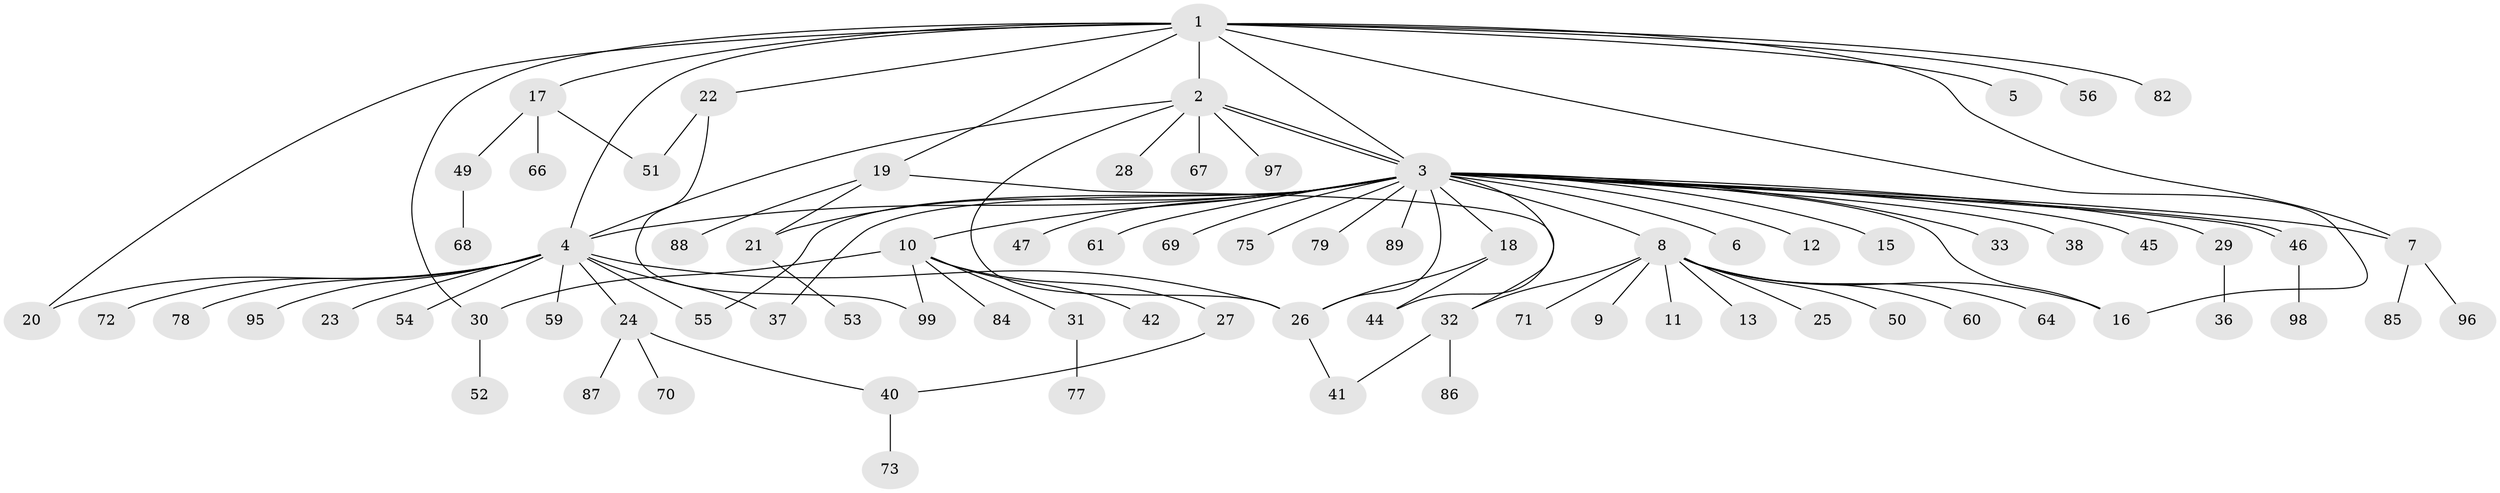 // original degree distribution, {14: 0.01, 8: 0.01, 30: 0.01, 13: 0.01, 2: 0.2, 1: 0.56, 4: 0.06, 12: 0.01, 9: 0.01, 3: 0.09, 5: 0.03}
// Generated by graph-tools (version 1.1) at 2025/38/02/21/25 10:38:54]
// undirected, 78 vertices, 99 edges
graph export_dot {
graph [start="1"]
  node [color=gray90,style=filled];
  1 [super="+76"];
  2 [super="+90"];
  3 [super="+93"];
  4 [super="+14"];
  5 [super="+39"];
  6;
  7 [super="+43"];
  8 [super="+94"];
  9;
  10 [super="+35"];
  11;
  12;
  13;
  15;
  16 [super="+83"];
  17;
  18 [super="+100"];
  19 [super="+65"];
  20 [super="+80"];
  21;
  22;
  23;
  24 [super="+48"];
  25;
  26;
  27 [super="+92"];
  28 [super="+34"];
  29;
  30 [super="+63"];
  31;
  32 [super="+74"];
  33;
  36;
  37 [super="+57"];
  38;
  40;
  41 [super="+62"];
  42;
  44;
  45;
  46 [super="+81"];
  47;
  49;
  50;
  51 [super="+58"];
  52;
  53;
  54;
  55;
  56;
  59;
  60;
  61;
  64;
  66;
  67;
  68;
  69;
  70;
  71;
  72;
  73;
  75;
  77 [super="+91"];
  78;
  79;
  82;
  84;
  85;
  86;
  87;
  88;
  89;
  95;
  96;
  97;
  98;
  99;
  1 -- 2;
  1 -- 3;
  1 -- 4;
  1 -- 5;
  1 -- 16;
  1 -- 17;
  1 -- 19;
  1 -- 20;
  1 -- 22;
  1 -- 56;
  1 -- 82;
  1 -- 30;
  1 -- 7;
  2 -- 3;
  2 -- 3;
  2 -- 26;
  2 -- 28;
  2 -- 67;
  2 -- 97;
  2 -- 4;
  3 -- 4 [weight=2];
  3 -- 6;
  3 -- 7;
  3 -- 8;
  3 -- 10;
  3 -- 12;
  3 -- 15;
  3 -- 18;
  3 -- 21;
  3 -- 26;
  3 -- 29;
  3 -- 33;
  3 -- 38;
  3 -- 44;
  3 -- 45;
  3 -- 46;
  3 -- 46;
  3 -- 47;
  3 -- 55;
  3 -- 61;
  3 -- 69;
  3 -- 75;
  3 -- 79;
  3 -- 89;
  3 -- 16;
  3 -- 37;
  4 -- 23;
  4 -- 24;
  4 -- 26;
  4 -- 37;
  4 -- 54;
  4 -- 55;
  4 -- 59;
  4 -- 72;
  4 -- 95;
  4 -- 20;
  4 -- 78;
  7 -- 85;
  7 -- 96;
  8 -- 9;
  8 -- 11;
  8 -- 13;
  8 -- 25;
  8 -- 32;
  8 -- 50;
  8 -- 60;
  8 -- 64;
  8 -- 71;
  8 -- 16;
  10 -- 27;
  10 -- 30 [weight=2];
  10 -- 31;
  10 -- 42;
  10 -- 84;
  10 -- 99;
  17 -- 49;
  17 -- 66;
  17 -- 51;
  18 -- 26;
  18 -- 44;
  19 -- 32;
  19 -- 88;
  19 -- 21;
  21 -- 53;
  22 -- 51;
  22 -- 99;
  24 -- 40;
  24 -- 87;
  24 -- 70;
  26 -- 41;
  27 -- 40;
  29 -- 36;
  30 -- 52;
  31 -- 77;
  32 -- 41;
  32 -- 86;
  40 -- 73;
  46 -- 98;
  49 -- 68;
}
